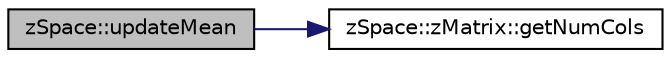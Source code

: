 digraph "zSpace::updateMean"
{
 // LATEX_PDF_SIZE
  edge [fontname="Helvetica",fontsize="10",labelfontname="Helvetica",labelfontsize="10"];
  node [fontname="Helvetica",fontsize="10",shape=record];
  rankdir="LR";
  Node26 [label="zSpace::updateMean",height=0.2,width=0.4,color="black", fillcolor="grey75", style="filled", fontcolor="black",tooltip="This method updates the mean value of the cluster based on the input data point and cluster size."];
  Node26 -> Node27 [color="midnightblue",fontsize="10",style="solid",fontname="Helvetica"];
  Node27 [label="zSpace::zMatrix::getNumCols",height=0.2,width=0.4,color="black", fillcolor="white", style="filled",URL="$classz_space_1_1z_matrix.html#a9f99bbcdb6224e24488e8e01d51937be",tooltip="This method gets the number of columns in the matrix."];
}

